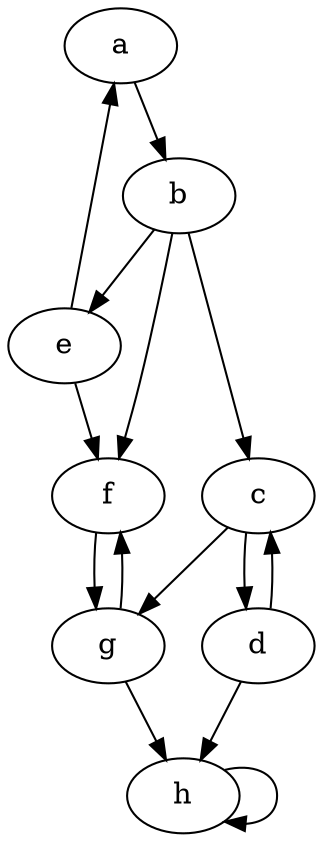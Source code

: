 digraph {
	a -> b;
	b -> e;
	b -> f;
	b -> c;
	c -> d;
	c -> g;
	d -> c;
	d -> h;
	e -> a;
	e -> f;
	f -> g;
	g -> f;
	g -> h;
	h -> h;
}
